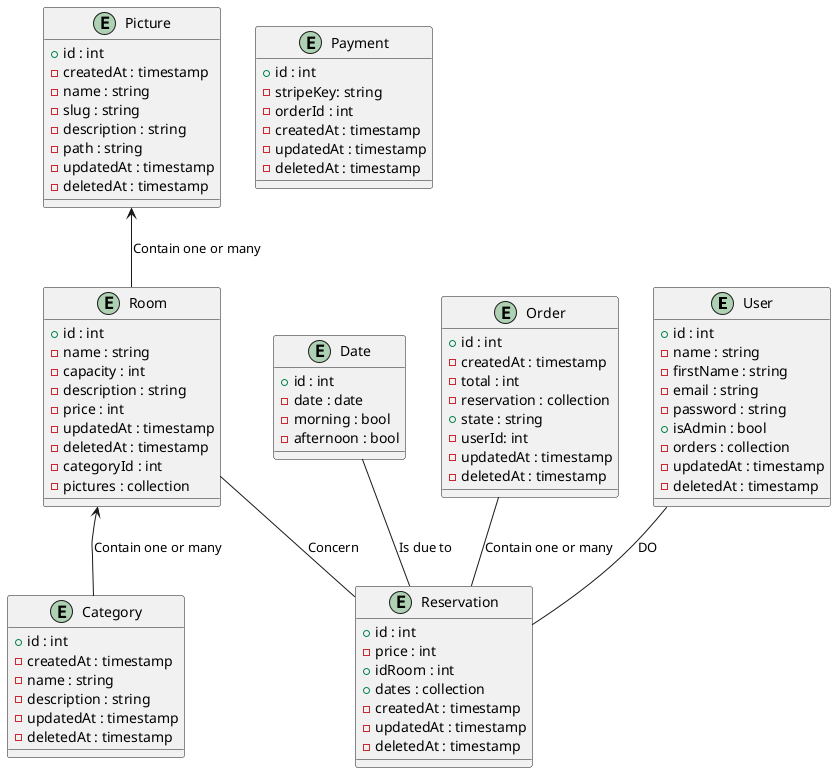 @startuml ReservaSpace

entity "User" as user {
  + id : int
  - name : string
  - firstName : string
  - email : string
  - password : string
  + isAdmin : bool
  - orders : collection
  - updatedAt : timestamp
  - deletedAt : timestamp
}

entity "Room" as room {
  + id : int
  - name : string
  - capacity : int
  - description : string
  - price : int
  - updatedAt : timestamp
  - deletedAt : timestamp
  - categoryId : int
  - pictures : collection
}

entity "Reservation" as reservation {
  + id : int
  - price : int
  + idRoom : int
  + dates : collection
  - createdAt : timestamp
  - updatedAt : timestamp
  - deletedAt : timestamp
}

entity "Date" as date {
  + id : int
  - date : date
  - morning : bool
  - afternoon : bool
}

entity "Order" as order {
  + id : int
  - createdAt : timestamp
  - total : int
  - reservation : collection
  + state : string
  - userId: int
  - updatedAt : timestamp
  - deletedAt : timestamp
}

entity "Picture" as picture {
  + id : int
  - createdAt : timestamp
  - name : string
  - slug : string
  - description : string
  - path : string
  - updatedAt : timestamp
  - deletedAt : timestamp
}

entity "Category" as category {
  + id : int
  - createdAt : timestamp
  - name : string
  - description : string
  - updatedAt : timestamp
  - deletedAt : timestamp
}

entity "Payment" as payment{
  + id : int
  - stripeKey: string
  - orderId : int
  - createdAt : timestamp
  - updatedAt : timestamp
  - deletedAt : timestamp
}

order -- reservation : "Contain one or many"
user -- reservation : "DO"
room -- reservation : "Concern"
date -- reservation : "Is due to"
picture <-- room : "Contain one or many"
' room -- category : "Belongs to"
room <-- category : "Contain one or many"

@enduml